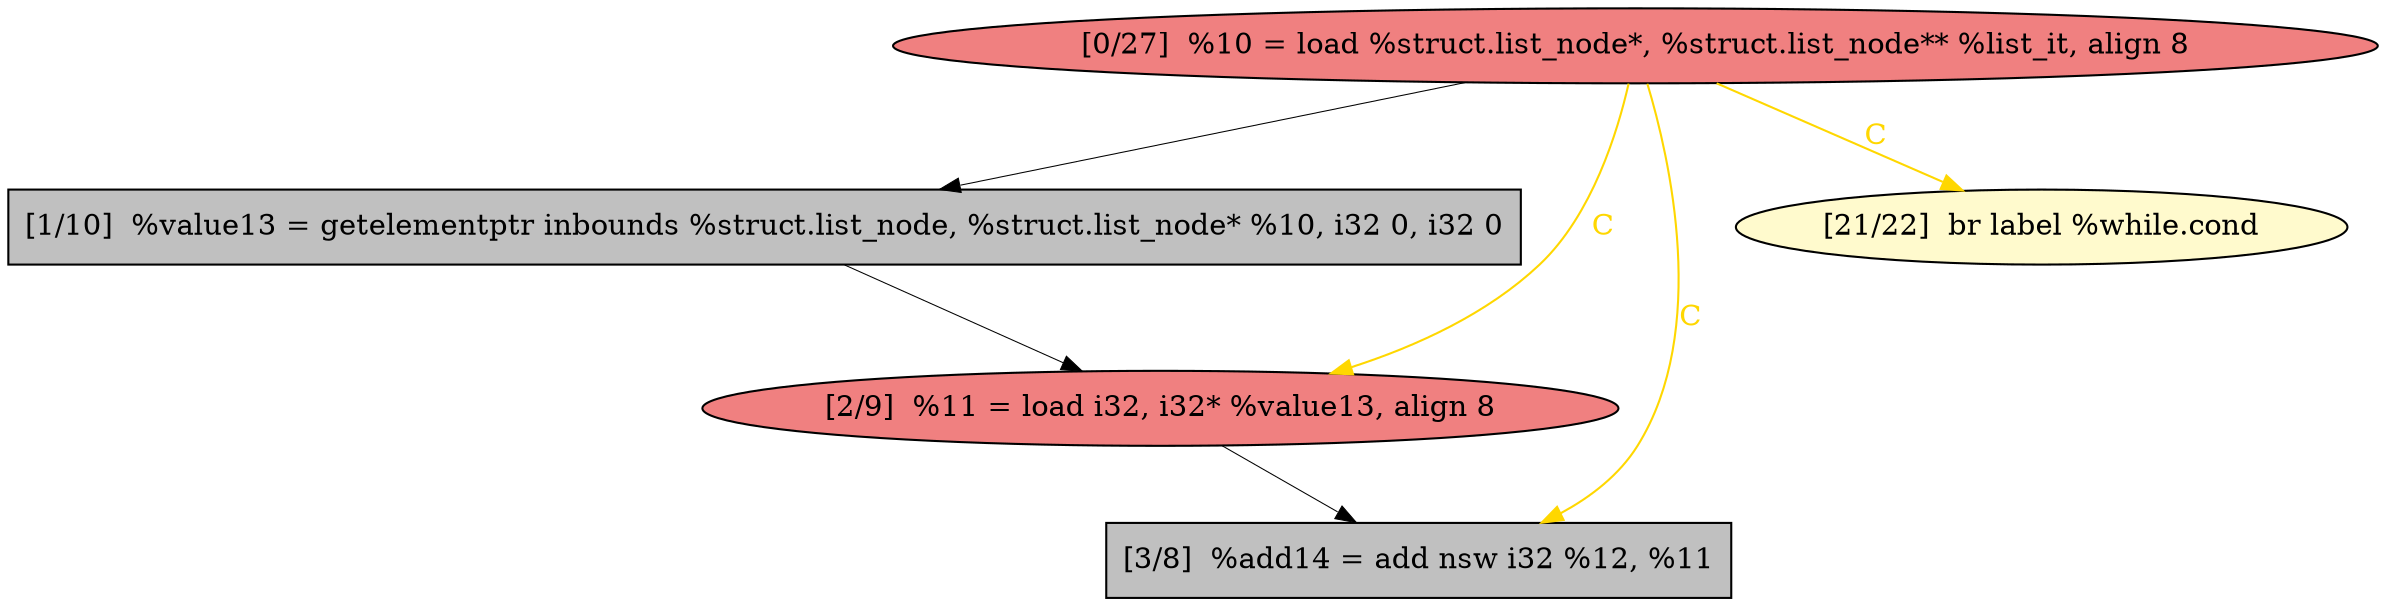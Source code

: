 
digraph G {


node816 [fillcolor=grey,label="[1/10]  %value13 = getelementptr inbounds %struct.list_node, %struct.list_node* %10, i32 0, i32 0",shape=rectangle,style=filled ]
node815 [fillcolor=grey,label="[3/8]  %add14 = add nsw i32 %12, %11",shape=rectangle,style=filled ]
node817 [fillcolor=lightcoral,label="[2/9]  %11 = load i32, i32* %value13, align 8",shape=ellipse,style=filled ]
node813 [fillcolor=lemonchiffon,label="[21/22]  br label %while.cond",shape=ellipse,style=filled ]
node814 [fillcolor=lightcoral,label="[0/27]  %10 = load %struct.list_node*, %struct.list_node** %list_it, align 8",shape=ellipse,style=filled ]

node814->node813 [style=solid,color=gold,label="C",penwidth=1.0,fontcolor=gold ]
node817->node815 [style=solid,color=black,label="",penwidth=0.5,fontcolor=black ]
node814->node817 [style=solid,color=gold,label="C",penwidth=1.0,fontcolor=gold ]
node814->node815 [style=solid,color=gold,label="C",penwidth=1.0,fontcolor=gold ]
node816->node817 [style=solid,color=black,label="",penwidth=0.5,fontcolor=black ]
node814->node816 [style=solid,color=black,label="",penwidth=0.5,fontcolor=black ]


}
